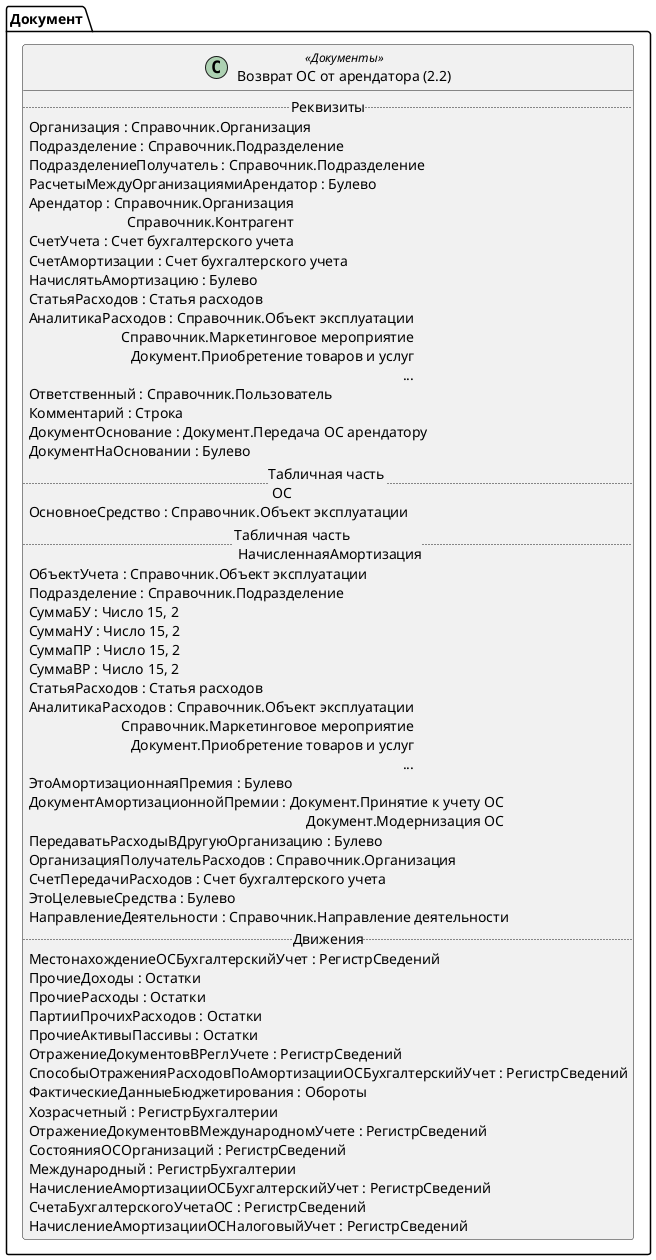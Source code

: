 ﻿@startuml ВозвратОСОтАрендатора
'!include templates.wsd
'..\include templates.wsd
class Документ.ВозвратОСОтАрендатора as "Возврат ОС от арендатора (2.2)" <<Документы>>
{
..Реквизиты..
Организация : Справочник.Организация
Подразделение : Справочник.Подразделение
ПодразделениеПолучатель : Справочник.Подразделение
РасчетыМеждуОрганизациямиАрендатор : Булево
Арендатор : Справочник.Организация\rСправочник.Контрагент
СчетУчета : Счет бухгалтерского учета
СчетАмортизации : Счет бухгалтерского учета
НачислятьАмортизацию : Булево
СтатьяРасходов : Статья расходов
АналитикаРасходов : Справочник.Объект эксплуатации\rСправочник.Маркетинговое мероприятие\rДокумент.Приобретение товаров и услуг\r...
Ответственный : Справочник.Пользователь
Комментарий : Строка
ДокументОснование : Документ.Передача ОС арендатору
ДокументНаОсновании : Булево
..Табличная часть \n ОС..
ОсновноеСредство : Справочник.Объект эксплуатации
..Табличная часть \n НачисленнаяАмортизация..
ОбъектУчета : Справочник.Объект эксплуатации
Подразделение : Справочник.Подразделение
СуммаБУ : Число 15, 2
СуммаНУ : Число 15, 2
СуммаПР : Число 15, 2
СуммаВР : Число 15, 2
СтатьяРасходов : Статья расходов
АналитикаРасходов : Справочник.Объект эксплуатации\rСправочник.Маркетинговое мероприятие\rДокумент.Приобретение товаров и услуг\r...
ЭтоАмортизационнаяПремия : Булево
ДокументАмортизационнойПремии : Документ.Принятие к учету ОС\rДокумент.Модернизация ОС
ПередаватьРасходыВДругуюОрганизацию : Булево
ОрганизацияПолучательРасходов : Справочник.Организация
СчетПередачиРасходов : Счет бухгалтерского учета
ЭтоЦелевыеСредства : Булево
НаправлениеДеятельности : Справочник.Направление деятельности
..Движения..
МестонахождениеОСБухгалтерскийУчет : РегистрСведений
ПрочиеДоходы : Остатки
ПрочиеРасходы : Остатки
ПартииПрочихРасходов : Остатки
ПрочиеАктивыПассивы : Остатки
ОтражениеДокументовВРеглУчете : РегистрСведений
СпособыОтраженияРасходовПоАмортизацииОСБухгалтерскийУчет : РегистрСведений
ФактическиеДанныеБюджетирования : Обороты
Хозрасчетный : РегистрБухгалтерии
ОтражениеДокументовВМеждународномУчете : РегистрСведений
СостоянияОСОрганизаций : РегистрСведений
Международный : РегистрБухгалтерии
НачислениеАмортизацииОСБухгалтерскийУчет : РегистрСведений
СчетаБухгалтерскогоУчетаОС : РегистрСведений
НачислениеАмортизацииОСНалоговыйУчет : РегистрСведений
}
@enduml
